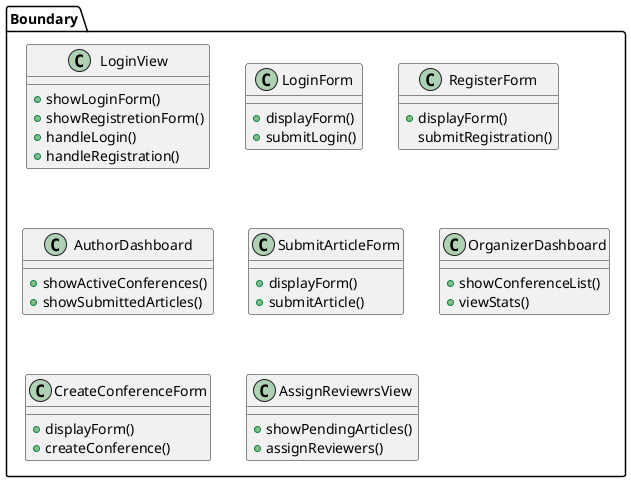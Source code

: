 @startuml
package Boundary {
  class LoginView {
    + showLoginForm()
    + showRegistretionForm()
    + handleLogin()
    + handleRegistration()
  }
  class LoginForm{
    +displayForm()
    +submitLogin()
  }
  class RegisterForm{
    +displayForm()
    submitRegistration()
  }
  
  class AuthorDashboard {
    + showActiveConferences()
    + showSubmittedArticles()
  }
  
  class SubmitArticleForm {
    + displayForm()
    + submitArticle()
  }
  
  class OrganizerDashboard {
    + showConferenceList()
    + viewStats()
  }
  
  class CreateConferenceForm {
    + displayForm()
    + createConference()
  }
  
  class AssignReviewrsView {
    + showPendingArticles()
    + assignReviewers()
  }
  
}
@enduml